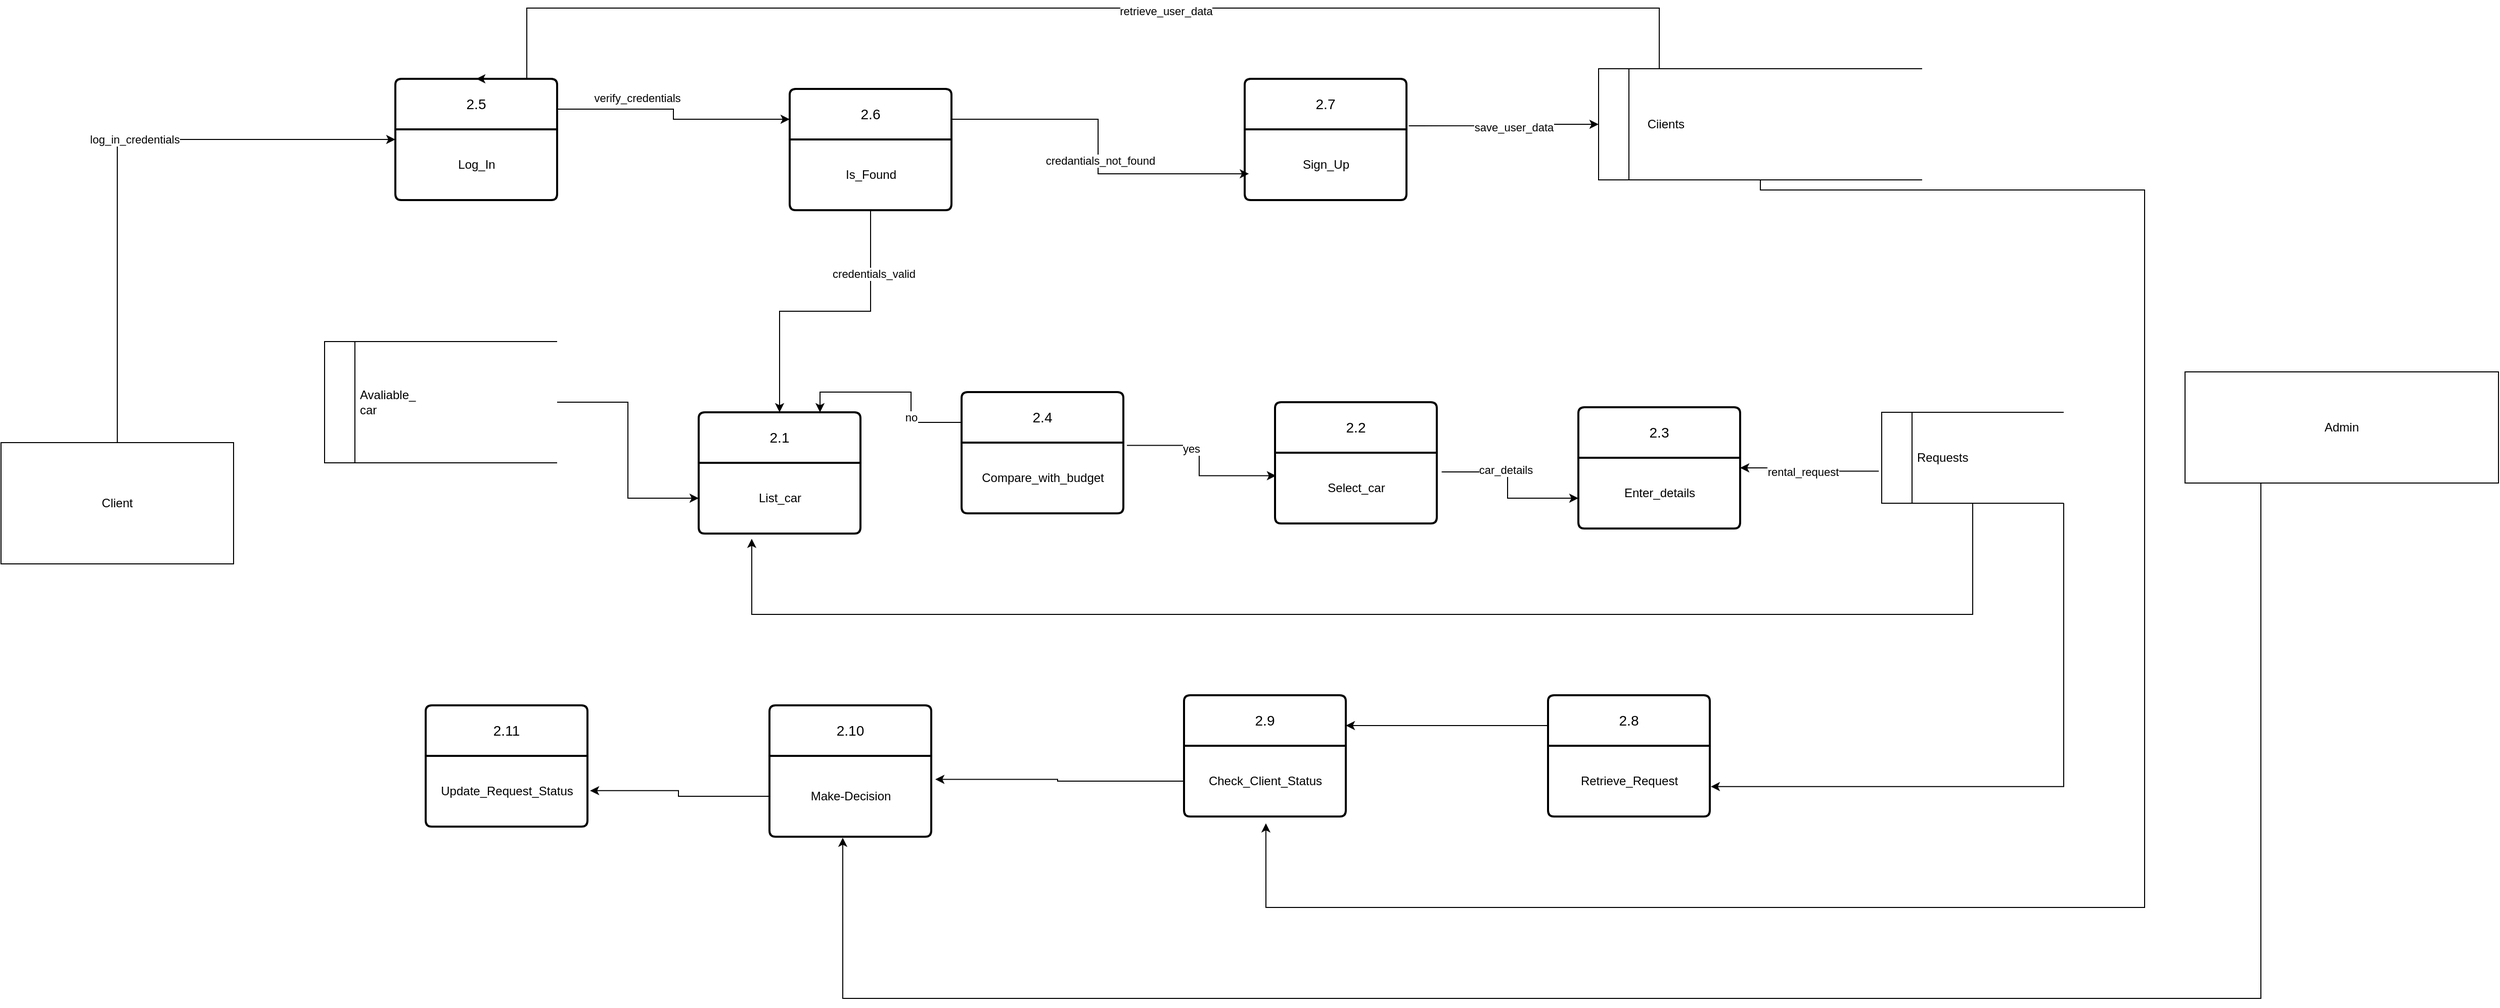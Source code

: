 <mxfile version="27.0.2">
  <diagram name="Page-1" id="A6NhABvrQZ76DW8AFj8i">
    <mxGraphModel dx="5328" dy="2443" grid="1" gridSize="10" guides="1" tooltips="1" connect="1" arrows="1" fold="1" page="1" pageScale="1" pageWidth="850" pageHeight="1100" math="0" shadow="0">
      <root>
        <mxCell id="0" />
        <mxCell id="1" parent="0" />
        <mxCell id="WPqpw8OH2dosxsMt212a-1" value="Client" style="rounded=0;whiteSpace=wrap;html=1;" parent="1" vertex="1">
          <mxGeometry x="-1710" y="100" width="230" height="120" as="geometry" />
        </mxCell>
        <mxCell id="WPqpw8OH2dosxsMt212a-2" value="2.1" style="swimlane;childLayout=stackLayout;horizontal=1;startSize=50;horizontalStack=0;rounded=1;fontSize=14;fontStyle=0;strokeWidth=2;resizeParent=0;resizeLast=1;shadow=0;dashed=0;align=center;arcSize=4;whiteSpace=wrap;html=1;" parent="1" vertex="1">
          <mxGeometry x="-1020" y="70" width="160" height="120" as="geometry" />
        </mxCell>
        <mxCell id="WPqpw8OH2dosxsMt212a-12" value="List_car" style="text;html=1;align=center;verticalAlign=middle;resizable=0;points=[];autosize=1;strokeColor=none;fillColor=none;" parent="WPqpw8OH2dosxsMt212a-2" vertex="1">
          <mxGeometry y="50" width="160" height="70" as="geometry" />
        </mxCell>
        <mxCell id="yKhPgB3xR9wps0WLkA4A-12" style="edgeStyle=orthogonalEdgeStyle;rounded=0;orthogonalLoop=1;jettySize=auto;html=1;exitX=1;exitY=0.5;exitDx=0;exitDy=0;" edge="1" parent="1" source="WPqpw8OH2dosxsMt212a-4" target="WPqpw8OH2dosxsMt212a-12">
          <mxGeometry relative="1" as="geometry" />
        </mxCell>
        <mxCell id="WPqpw8OH2dosxsMt212a-4" value="&amp;nbsp; &amp;nbsp; &amp;nbsp; &amp;nbsp; &amp;nbsp;Avaliable_&lt;div&gt;&amp;nbsp; &amp;nbsp; &amp;nbsp; &amp;nbsp; &amp;nbsp;car&lt;/div&gt;" style="html=1;dashed=0;whiteSpace=wrap;shape=mxgraph.dfd.dataStoreID;align=left;spacingLeft=3;points=[[0,0],[0.5,0],[1,0],[0,0.5],[1,0.5],[0,1],[0.5,1],[1,1]];" parent="1" vertex="1">
          <mxGeometry x="-1390" width="230" height="120" as="geometry" />
        </mxCell>
        <mxCell id="WPqpw8OH2dosxsMt212a-5" value="2.2" style="swimlane;childLayout=stackLayout;horizontal=1;startSize=50;horizontalStack=0;rounded=1;fontSize=14;fontStyle=0;strokeWidth=2;resizeParent=0;resizeLast=1;shadow=0;dashed=0;align=center;arcSize=4;whiteSpace=wrap;html=1;" parent="1" vertex="1">
          <mxGeometry x="-450" y="60" width="160" height="120" as="geometry" />
        </mxCell>
        <mxCell id="WPqpw8OH2dosxsMt212a-13" value="Select_car" style="text;html=1;align=center;verticalAlign=middle;resizable=0;points=[];autosize=1;strokeColor=none;fillColor=none;" parent="WPqpw8OH2dosxsMt212a-5" vertex="1">
          <mxGeometry y="50" width="160" height="70" as="geometry" />
        </mxCell>
        <mxCell id="WPqpw8OH2dosxsMt212a-7" value="2.3" style="swimlane;childLayout=stackLayout;horizontal=1;startSize=50;horizontalStack=0;rounded=1;fontSize=14;fontStyle=0;strokeWidth=2;resizeParent=0;resizeLast=1;shadow=0;dashed=0;align=center;arcSize=4;whiteSpace=wrap;html=1;" parent="1" vertex="1">
          <mxGeometry x="-150" y="65" width="160" height="120" as="geometry" />
        </mxCell>
        <mxCell id="WPqpw8OH2dosxsMt212a-14" value="Enter_details" style="text;html=1;align=center;verticalAlign=middle;resizable=0;points=[];autosize=1;strokeColor=none;fillColor=none;" parent="WPqpw8OH2dosxsMt212a-7" vertex="1">
          <mxGeometry y="50" width="160" height="70" as="geometry" />
        </mxCell>
        <mxCell id="-Z-DS7IXJV0FyssEUXty-7" style="edgeStyle=orthogonalEdgeStyle;rounded=0;orthogonalLoop=1;jettySize=auto;html=1;exitX=0;exitY=0.25;exitDx=0;exitDy=0;entryX=0.75;entryY=0;entryDx=0;entryDy=0;" parent="1" source="WPqpw8OH2dosxsMt212a-9" target="WPqpw8OH2dosxsMt212a-2" edge="1">
          <mxGeometry relative="1" as="geometry">
            <mxPoint x="660" y="290" as="targetPoint" />
          </mxGeometry>
        </mxCell>
        <mxCell id="-Z-DS7IXJV0FyssEUXty-10" value="no" style="edgeLabel;html=1;align=center;verticalAlign=middle;resizable=0;points=[];" parent="-Z-DS7IXJV0FyssEUXty-7" vertex="1" connectable="0">
          <mxGeometry x="-0.417" relative="1" as="geometry">
            <mxPoint as="offset" />
          </mxGeometry>
        </mxCell>
        <mxCell id="WPqpw8OH2dosxsMt212a-9" value="2.4" style="swimlane;childLayout=stackLayout;horizontal=1;startSize=50;horizontalStack=0;rounded=1;fontSize=14;fontStyle=0;strokeWidth=2;resizeParent=0;resizeLast=1;shadow=0;dashed=0;align=center;arcSize=4;whiteSpace=wrap;html=1;" parent="1" vertex="1">
          <mxGeometry x="-760" y="50" width="160" height="120" as="geometry" />
        </mxCell>
        <mxCell id="WPqpw8OH2dosxsMt212a-18" value="Compare_with_budget" style="text;html=1;align=center;verticalAlign=middle;resizable=0;points=[];autosize=1;strokeColor=none;fillColor=none;" parent="WPqpw8OH2dosxsMt212a-9" vertex="1">
          <mxGeometry y="50" width="160" height="70" as="geometry" />
        </mxCell>
        <mxCell id="8inZqM1Nh-mBHfwORftA-11" style="edgeStyle=orthogonalEdgeStyle;rounded=0;orthogonalLoop=1;jettySize=auto;html=1;exitX=-0.016;exitY=0.647;exitDx=0;exitDy=0;exitPerimeter=0;" parent="1" source="WPqpw8OH2dosxsMt212a-11" target="WPqpw8OH2dosxsMt212a-7" edge="1">
          <mxGeometry relative="1" as="geometry" />
        </mxCell>
        <mxCell id="8inZqM1Nh-mBHfwORftA-12" value="rental_request" style="edgeLabel;html=1;align=center;verticalAlign=middle;resizable=0;points=[];" parent="8inZqM1Nh-mBHfwORftA-11" vertex="1" connectable="0">
          <mxGeometry x="0.207" y="2" relative="1" as="geometry">
            <mxPoint x="6" y="2" as="offset" />
          </mxGeometry>
        </mxCell>
        <mxCell id="WPqpw8OH2dosxsMt212a-11" value="&amp;nbsp; &amp;nbsp; &amp;nbsp; &amp;nbsp; &amp;nbsp;Requests" style="html=1;dashed=0;whiteSpace=wrap;shape=mxgraph.dfd.dataStoreID;align=left;spacingLeft=3;points=[[0,0],[0.5,0],[1,0],[0,0.5],[1,0.5],[0,1],[0.5,1],[1,1]];" parent="1" vertex="1">
          <mxGeometry x="150" y="70" width="180" height="90" as="geometry" />
        </mxCell>
        <mxCell id="WPqpw8OH2dosxsMt212a-46" style="edgeStyle=orthogonalEdgeStyle;rounded=0;orthogonalLoop=1;jettySize=auto;html=1;exitX=1.022;exitY=0.039;exitDx=0;exitDy=0;entryX=0.006;entryY=0.325;entryDx=0;entryDy=0;entryPerimeter=0;exitPerimeter=0;" parent="1" source="WPqpw8OH2dosxsMt212a-18" target="WPqpw8OH2dosxsMt212a-13" edge="1">
          <mxGeometry relative="1" as="geometry" />
        </mxCell>
        <mxCell id="-Z-DS7IXJV0FyssEUXty-11" value="yes" style="edgeLabel;html=1;align=center;verticalAlign=middle;resizable=0;points=[];" parent="WPqpw8OH2dosxsMt212a-46" vertex="1" connectable="0">
          <mxGeometry x="-0.289" y="-3" relative="1" as="geometry">
            <mxPoint as="offset" />
          </mxGeometry>
        </mxCell>
        <mxCell id="WPqpw8OH2dosxsMt212a-49" style="edgeStyle=orthogonalEdgeStyle;rounded=0;orthogonalLoop=1;jettySize=auto;html=1;exitX=1.03;exitY=0.271;exitDx=0;exitDy=0;entryX=0;entryY=0.75;entryDx=0;entryDy=0;exitPerimeter=0;" parent="1" source="WPqpw8OH2dosxsMt212a-13" target="WPqpw8OH2dosxsMt212a-7" edge="1">
          <mxGeometry relative="1" as="geometry" />
        </mxCell>
        <mxCell id="-Z-DS7IXJV0FyssEUXty-12" value="car_details" style="edgeLabel;html=1;align=center;verticalAlign=middle;resizable=0;points=[];" parent="WPqpw8OH2dosxsMt212a-49" vertex="1" connectable="0">
          <mxGeometry x="-0.208" y="2" relative="1" as="geometry">
            <mxPoint x="-1" as="offset" />
          </mxGeometry>
        </mxCell>
        <mxCell id="-Z-DS7IXJV0FyssEUXty-19" value="2.5" style="swimlane;childLayout=stackLayout;horizontal=1;startSize=50;horizontalStack=0;rounded=1;fontSize=14;fontStyle=0;strokeWidth=2;resizeParent=0;resizeLast=1;shadow=0;dashed=0;align=center;arcSize=4;whiteSpace=wrap;html=1;" parent="1" vertex="1">
          <mxGeometry x="-1320" y="-260" width="160" height="120" as="geometry" />
        </mxCell>
        <mxCell id="-Z-DS7IXJV0FyssEUXty-21" value="Log_In" style="text;html=1;align=center;verticalAlign=middle;resizable=0;points=[];autosize=1;strokeColor=none;fillColor=none;" parent="-Z-DS7IXJV0FyssEUXty-19" vertex="1">
          <mxGeometry y="50" width="160" height="70" as="geometry" />
        </mxCell>
        <mxCell id="-Z-DS7IXJV0FyssEUXty-37" style="edgeStyle=orthogonalEdgeStyle;rounded=0;orthogonalLoop=1;jettySize=auto;html=1;exitX=0.5;exitY=1;exitDx=0;exitDy=0;entryX=0.5;entryY=0;entryDx=0;entryDy=0;" parent="1" source="-Z-DS7IXJV0FyssEUXty-26" edge="1" target="WPqpw8OH2dosxsMt212a-2">
          <mxGeometry relative="1" as="geometry">
            <mxPoint x="420" y="190" as="targetPoint" />
          </mxGeometry>
        </mxCell>
        <mxCell id="-Z-DS7IXJV0FyssEUXty-46" value="credentials_valid" style="edgeLabel;html=1;align=center;verticalAlign=middle;resizable=0;points=[];" parent="-Z-DS7IXJV0FyssEUXty-37" vertex="1" connectable="0">
          <mxGeometry x="-0.577" y="3" relative="1" as="geometry">
            <mxPoint y="1" as="offset" />
          </mxGeometry>
        </mxCell>
        <mxCell id="-Z-DS7IXJV0FyssEUXty-26" value="2.6" style="swimlane;childLayout=stackLayout;horizontal=1;startSize=50;horizontalStack=0;rounded=1;fontSize=14;fontStyle=0;strokeWidth=2;resizeParent=0;resizeLast=1;shadow=0;dashed=0;align=center;arcSize=4;whiteSpace=wrap;html=1;" parent="1" vertex="1">
          <mxGeometry x="-930" y="-250" width="160" height="120" as="geometry" />
        </mxCell>
        <mxCell id="-Z-DS7IXJV0FyssEUXty-28" value="Is_Found" style="text;html=1;align=center;verticalAlign=middle;resizable=0;points=[];autosize=1;strokeColor=none;fillColor=none;" parent="-Z-DS7IXJV0FyssEUXty-26" vertex="1">
          <mxGeometry y="50" width="160" height="70" as="geometry" />
        </mxCell>
        <mxCell id="-Z-DS7IXJV0FyssEUXty-41" style="edgeStyle=orthogonalEdgeStyle;rounded=0;orthogonalLoop=1;jettySize=auto;html=1;exitX=1.014;exitY=0.387;exitDx=0;exitDy=0;entryX=0;entryY=0.5;entryDx=0;entryDy=0;exitPerimeter=0;" parent="1" source="-Z-DS7IXJV0FyssEUXty-29" target="-Z-DS7IXJV0FyssEUXty-32" edge="1">
          <mxGeometry relative="1" as="geometry" />
        </mxCell>
        <mxCell id="-Z-DS7IXJV0FyssEUXty-48" value="save_user_data" style="edgeLabel;html=1;align=center;verticalAlign=middle;resizable=0;points=[];" parent="-Z-DS7IXJV0FyssEUXty-41" vertex="1" connectable="0">
          <mxGeometry x="0.103" y="-2" relative="1" as="geometry">
            <mxPoint y="1" as="offset" />
          </mxGeometry>
        </mxCell>
        <mxCell id="-Z-DS7IXJV0FyssEUXty-29" value="2.7" style="swimlane;childLayout=stackLayout;horizontal=1;startSize=50;horizontalStack=0;rounded=1;fontSize=14;fontStyle=0;strokeWidth=2;resizeParent=0;resizeLast=1;shadow=0;dashed=0;align=center;arcSize=4;whiteSpace=wrap;html=1;" parent="1" vertex="1">
          <mxGeometry x="-480" y="-260" width="160" height="120" as="geometry" />
        </mxCell>
        <mxCell id="-Z-DS7IXJV0FyssEUXty-31" value="Sign_Up" style="text;html=1;align=center;verticalAlign=middle;resizable=0;points=[];autosize=1;strokeColor=none;fillColor=none;" parent="-Z-DS7IXJV0FyssEUXty-29" vertex="1">
          <mxGeometry y="50" width="160" height="70" as="geometry" />
        </mxCell>
        <mxCell id="-Z-DS7IXJV0FyssEUXty-42" style="edgeStyle=orthogonalEdgeStyle;rounded=0;orthogonalLoop=1;jettySize=auto;html=1;entryX=0.5;entryY=0;entryDx=0;entryDy=0;" parent="1" target="-Z-DS7IXJV0FyssEUXty-19" edge="1">
          <mxGeometry relative="1" as="geometry">
            <mxPoint x="-70" y="-270" as="sourcePoint" />
            <Array as="points">
              <mxPoint x="-159" y="-330" />
              <mxPoint x="-1190" y="-330" />
              <mxPoint x="-1190" y="-200" />
            </Array>
          </mxGeometry>
        </mxCell>
        <mxCell id="-Z-DS7IXJV0FyssEUXty-49" value="retrieve_user_data" style="edgeLabel;html=1;align=center;verticalAlign=middle;resizable=0;points=[];" parent="-Z-DS7IXJV0FyssEUXty-42" vertex="1" connectable="0">
          <mxGeometry x="-0.156" y="3" relative="1" as="geometry">
            <mxPoint as="offset" />
          </mxGeometry>
        </mxCell>
        <mxCell id="-Z-DS7IXJV0FyssEUXty-32" value="&amp;nbsp; &amp;nbsp; &amp;nbsp; &amp;nbsp; &amp;nbsp; &amp;nbsp; &amp;nbsp;Ciients" style="html=1;dashed=0;whiteSpace=wrap;shape=mxgraph.dfd.dataStoreID;align=left;spacingLeft=3;points=[[0,0],[0.5,0],[1,0],[0,0.5],[1,0.5],[0,1],[0.5,1],[1,1]];" parent="1" vertex="1">
          <mxGeometry x="-130" y="-270" width="320" height="110" as="geometry" />
        </mxCell>
        <mxCell id="-Z-DS7IXJV0FyssEUXty-33" style="edgeStyle=orthogonalEdgeStyle;rounded=0;orthogonalLoop=1;jettySize=auto;html=1;exitX=0.5;exitY=0;exitDx=0;exitDy=0;entryX=0;entryY=0.5;entryDx=0;entryDy=0;" parent="1" source="WPqpw8OH2dosxsMt212a-1" target="-Z-DS7IXJV0FyssEUXty-19" edge="1">
          <mxGeometry relative="1" as="geometry" />
        </mxCell>
        <mxCell id="-Z-DS7IXJV0FyssEUXty-44" value="log_in_credentials" style="edgeLabel;html=1;align=center;verticalAlign=middle;resizable=0;points=[];" parent="-Z-DS7IXJV0FyssEUXty-33" vertex="1" connectable="0">
          <mxGeometry x="0.1" relative="1" as="geometry">
            <mxPoint as="offset" />
          </mxGeometry>
        </mxCell>
        <mxCell id="-Z-DS7IXJV0FyssEUXty-36" style="edgeStyle=orthogonalEdgeStyle;rounded=0;orthogonalLoop=1;jettySize=auto;html=1;exitX=1;exitY=0.25;exitDx=0;exitDy=0;entryX=0;entryY=0.25;entryDx=0;entryDy=0;" parent="1" source="-Z-DS7IXJV0FyssEUXty-19" target="-Z-DS7IXJV0FyssEUXty-26" edge="1">
          <mxGeometry relative="1" as="geometry" />
        </mxCell>
        <mxCell id="-Z-DS7IXJV0FyssEUXty-43" value="verify_credentials" style="edgeLabel;html=1;align=center;verticalAlign=middle;resizable=0;points=[];" parent="-Z-DS7IXJV0FyssEUXty-36" vertex="1" connectable="0">
          <mxGeometry x="-0.347" y="11" relative="1" as="geometry">
            <mxPoint as="offset" />
          </mxGeometry>
        </mxCell>
        <mxCell id="-Z-DS7IXJV0FyssEUXty-39" style="edgeStyle=orthogonalEdgeStyle;rounded=0;orthogonalLoop=1;jettySize=auto;html=1;exitX=1;exitY=0.25;exitDx=0;exitDy=0;entryX=0.026;entryY=0.628;entryDx=0;entryDy=0;entryPerimeter=0;" parent="1" source="-Z-DS7IXJV0FyssEUXty-26" target="-Z-DS7IXJV0FyssEUXty-31" edge="1">
          <mxGeometry relative="1" as="geometry" />
        </mxCell>
        <mxCell id="-Z-DS7IXJV0FyssEUXty-47" value="credantials_not_found" style="edgeLabel;html=1;align=center;verticalAlign=middle;resizable=0;points=[];" parent="-Z-DS7IXJV0FyssEUXty-39" vertex="1" connectable="0">
          <mxGeometry x="0.069" y="2" relative="1" as="geometry">
            <mxPoint as="offset" />
          </mxGeometry>
        </mxCell>
        <mxCell id="8inZqM1Nh-mBHfwORftA-1" value="Admin" style="rounded=0;whiteSpace=wrap;html=1;" parent="1" vertex="1">
          <mxGeometry x="450" y="30" width="310" height="110" as="geometry" />
        </mxCell>
        <mxCell id="8inZqM1Nh-mBHfwORftA-4" value="2.9" style="swimlane;childLayout=stackLayout;horizontal=1;startSize=50;horizontalStack=0;rounded=1;fontSize=14;fontStyle=0;strokeWidth=2;resizeParent=0;resizeLast=1;shadow=0;dashed=0;align=center;arcSize=4;whiteSpace=wrap;html=1;" parent="1" vertex="1">
          <mxGeometry x="-540" y="350" width="160" height="120" as="geometry" />
        </mxCell>
        <mxCell id="8inZqM1Nh-mBHfwORftA-7" value="Check_Client_Status" style="text;html=1;align=center;verticalAlign=middle;resizable=0;points=[];autosize=1;strokeColor=none;fillColor=none;" parent="8inZqM1Nh-mBHfwORftA-4" vertex="1">
          <mxGeometry y="50" width="160" height="70" as="geometry" />
        </mxCell>
        <mxCell id="8inZqM1Nh-mBHfwORftA-8" value="2.10" style="swimlane;childLayout=stackLayout;horizontal=1;startSize=50;horizontalStack=0;rounded=1;fontSize=14;fontStyle=0;strokeWidth=2;resizeParent=0;resizeLast=1;shadow=0;dashed=0;align=center;arcSize=4;whiteSpace=wrap;html=1;" parent="1" vertex="1">
          <mxGeometry x="-950" y="360" width="160" height="130" as="geometry" />
        </mxCell>
        <mxCell id="8inZqM1Nh-mBHfwORftA-10" value="Make-Decision" style="text;html=1;align=center;verticalAlign=middle;resizable=0;points=[];autosize=1;strokeColor=none;fillColor=none;" parent="8inZqM1Nh-mBHfwORftA-8" vertex="1">
          <mxGeometry y="50" width="160" height="80" as="geometry" />
        </mxCell>
        <mxCell id="8inZqM1Nh-mBHfwORftA-17" value="2.11" style="swimlane;childLayout=stackLayout;horizontal=1;startSize=50;horizontalStack=0;rounded=1;fontSize=14;fontStyle=0;strokeWidth=2;resizeParent=0;resizeLast=1;shadow=0;dashed=0;align=center;arcSize=4;whiteSpace=wrap;html=1;" parent="1" vertex="1">
          <mxGeometry x="-1290" y="360" width="160" height="120" as="geometry" />
        </mxCell>
        <mxCell id="8inZqM1Nh-mBHfwORftA-19" value="Update_Request_Status" style="text;html=1;align=center;verticalAlign=middle;resizable=0;points=[];autosize=1;strokeColor=none;fillColor=none;" parent="8inZqM1Nh-mBHfwORftA-17" vertex="1">
          <mxGeometry y="50" width="160" height="70" as="geometry" />
        </mxCell>
        <mxCell id="yKhPgB3xR9wps0WLkA4A-14" style="edgeStyle=orthogonalEdgeStyle;rounded=0;orthogonalLoop=1;jettySize=auto;html=1;exitX=0;exitY=0.25;exitDx=0;exitDy=0;entryX=1;entryY=0.25;entryDx=0;entryDy=0;" edge="1" parent="1" source="8inZqM1Nh-mBHfwORftA-2" target="8inZqM1Nh-mBHfwORftA-4">
          <mxGeometry relative="1" as="geometry" />
        </mxCell>
        <mxCell id="8inZqM1Nh-mBHfwORftA-2" value="2.8" style="swimlane;childLayout=stackLayout;horizontal=1;startSize=50;horizontalStack=0;rounded=1;fontSize=14;fontStyle=0;strokeWidth=2;resizeParent=0;resizeLast=1;shadow=0;dashed=0;align=center;arcSize=4;whiteSpace=wrap;html=1;" parent="1" vertex="1">
          <mxGeometry x="-180" y="350" width="160" height="120" as="geometry" />
        </mxCell>
        <mxCell id="8inZqM1Nh-mBHfwORftA-6" value="Retrieve_Request" style="text;html=1;align=center;verticalAlign=middle;resizable=0;points=[];autosize=1;strokeColor=none;fillColor=none;" parent="8inZqM1Nh-mBHfwORftA-2" vertex="1">
          <mxGeometry y="50" width="160" height="70" as="geometry" />
        </mxCell>
        <mxCell id="yKhPgB3xR9wps0WLkA4A-9" style="edgeStyle=orthogonalEdgeStyle;rounded=0;orthogonalLoop=1;jettySize=auto;html=1;exitX=0.5;exitY=1;exitDx=0;exitDy=0;entryX=0.328;entryY=1.074;entryDx=0;entryDy=0;entryPerimeter=0;" edge="1" parent="1" source="WPqpw8OH2dosxsMt212a-11" target="WPqpw8OH2dosxsMt212a-12">
          <mxGeometry relative="1" as="geometry">
            <Array as="points">
              <mxPoint x="140" y="270" />
              <mxPoint x="-1197" y="270" />
            </Array>
          </mxGeometry>
        </mxCell>
        <mxCell id="yKhPgB3xR9wps0WLkA4A-10" style="edgeStyle=orthogonalEdgeStyle;rounded=0;orthogonalLoop=1;jettySize=auto;html=1;exitX=0.5;exitY=1;exitDx=0;exitDy=0;entryX=0.453;entryY=1.012;entryDx=0;entryDy=0;entryPerimeter=0;" edge="1" parent="1" source="8inZqM1Nh-mBHfwORftA-1" target="8inZqM1Nh-mBHfwORftA-10">
          <mxGeometry relative="1" as="geometry">
            <Array as="points">
              <mxPoint x="525" y="650" />
              <mxPoint x="-877" y="650" />
            </Array>
          </mxGeometry>
        </mxCell>
        <mxCell id="yKhPgB3xR9wps0WLkA4A-13" style="edgeStyle=orthogonalEdgeStyle;rounded=0;orthogonalLoop=1;jettySize=auto;html=1;exitX=1;exitY=1;exitDx=0;exitDy=0;entryX=1.006;entryY=0.577;entryDx=0;entryDy=0;entryPerimeter=0;" edge="1" parent="1" source="WPqpw8OH2dosxsMt212a-11" target="8inZqM1Nh-mBHfwORftA-6">
          <mxGeometry relative="1" as="geometry" />
        </mxCell>
        <mxCell id="yKhPgB3xR9wps0WLkA4A-15" style="edgeStyle=orthogonalEdgeStyle;rounded=0;orthogonalLoop=1;jettySize=auto;html=1;exitX=0.5;exitY=1;exitDx=0;exitDy=0;entryX=0.506;entryY=1.096;entryDx=0;entryDy=0;entryPerimeter=0;" edge="1" parent="1" source="-Z-DS7IXJV0FyssEUXty-32" target="8inZqM1Nh-mBHfwORftA-7">
          <mxGeometry relative="1" as="geometry">
            <Array as="points">
              <mxPoint x="410" y="-150" />
              <mxPoint x="410" y="560" />
              <mxPoint x="-459" y="560" />
            </Array>
          </mxGeometry>
        </mxCell>
        <mxCell id="yKhPgB3xR9wps0WLkA4A-18" style="edgeStyle=orthogonalEdgeStyle;rounded=0;orthogonalLoop=1;jettySize=auto;html=1;entryX=1.025;entryY=0.29;entryDx=0;entryDy=0;entryPerimeter=0;" edge="1" parent="1" source="8inZqM1Nh-mBHfwORftA-7" target="8inZqM1Nh-mBHfwORftA-10">
          <mxGeometry relative="1" as="geometry" />
        </mxCell>
        <mxCell id="yKhPgB3xR9wps0WLkA4A-19" style="edgeStyle=orthogonalEdgeStyle;rounded=0;orthogonalLoop=1;jettySize=auto;html=1;entryX=1.016;entryY=0.492;entryDx=0;entryDy=0;entryPerimeter=0;" edge="1" parent="1" source="8inZqM1Nh-mBHfwORftA-10" target="8inZqM1Nh-mBHfwORftA-19">
          <mxGeometry relative="1" as="geometry" />
        </mxCell>
      </root>
    </mxGraphModel>
  </diagram>
</mxfile>

